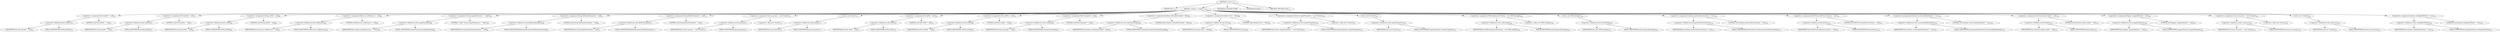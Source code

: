 digraph "&lt;init&gt;" {  
"327" [label = <(METHOD,&lt;init&gt;)<SUB>174</SUB>> ]
"328" [label = <(PARAM,this)<SUB>174</SUB>> ]
"329" [label = <(BLOCK,&lt;empty&gt;,&lt;empty&gt;)<SUB>174</SUB>> ]
"330" [label = <(&lt;operator&gt;.assignment,File destDir = null)<SUB>54</SUB>> ]
"331" [label = <(&lt;operator&gt;.fieldAccess,this.destDir)<SUB>54</SUB>> ]
"332" [label = <(IDENTIFIER,this,File destDir = null)<SUB>54</SUB>> ]
"333" [label = <(FIELD_IDENTIFIER,destDir,destDir)<SUB>54</SUB>> ]
"334" [label = <(LITERAL,null,File destDir = null)<SUB>54</SUB>> ]
"335" [label = <(&lt;operator&gt;.assignment,File baseDir = null)<SUB>57</SUB>> ]
"336" [label = <(&lt;operator&gt;.fieldAccess,this.baseDir)<SUB>57</SUB>> ]
"337" [label = <(IDENTIFIER,this,File baseDir = null)<SUB>57</SUB>> ]
"338" [label = <(FIELD_IDENTIFIER,baseDir,baseDir)<SUB>57</SUB>> ]
"339" [label = <(LITERAL,null,File baseDir = null)<SUB>57</SUB>> ]
"340" [label = <(&lt;operator&gt;.assignment,String xslFile = null)<SUB>60</SUB>> ]
"341" [label = <(&lt;operator&gt;.fieldAccess,this.xslFile)<SUB>60</SUB>> ]
"342" [label = <(IDENTIFIER,this,String xslFile = null)<SUB>60</SUB>> ]
"343" [label = <(FIELD_IDENTIFIER,xslFile,xslFile)<SUB>60</SUB>> ]
"344" [label = <(LITERAL,null,String xslFile = null)<SUB>60</SUB>> ]
"345" [label = <(&lt;operator&gt;.assignment,Resource xslResource = null)<SUB>63</SUB>> ]
"346" [label = <(&lt;operator&gt;.fieldAccess,this.xslResource)<SUB>63</SUB>> ]
"347" [label = <(IDENTIFIER,this,Resource xslResource = null)<SUB>63</SUB>> ]
"348" [label = <(FIELD_IDENTIFIER,xslResource,xslResource)<SUB>63</SUB>> ]
"349" [label = <(LITERAL,null,Resource xslResource = null)<SUB>63</SUB>> ]
"350" [label = <(&lt;operator&gt;.assignment,String targetExtension = &quot;.html&quot;)<SUB>66</SUB>> ]
"351" [label = <(&lt;operator&gt;.fieldAccess,this.targetExtension)<SUB>66</SUB>> ]
"352" [label = <(IDENTIFIER,this,String targetExtension = &quot;.html&quot;)<SUB>66</SUB>> ]
"353" [label = <(FIELD_IDENTIFIER,targetExtension,targetExtension)<SUB>66</SUB>> ]
"354" [label = <(LITERAL,&quot;.html&quot;,String targetExtension = &quot;.html&quot;)<SUB>66</SUB>> ]
"355" [label = <(&lt;operator&gt;.assignment,String fileNameParameter = null)<SUB>69</SUB>> ]
"356" [label = <(&lt;operator&gt;.fieldAccess,this.fileNameParameter)<SUB>69</SUB>> ]
"357" [label = <(IDENTIFIER,this,String fileNameParameter = null)<SUB>69</SUB>> ]
"358" [label = <(FIELD_IDENTIFIER,fileNameParameter,fileNameParameter)<SUB>69</SUB>> ]
"359" [label = <(LITERAL,null,String fileNameParameter = null)<SUB>69</SUB>> ]
"360" [label = <(&lt;operator&gt;.assignment,String fileDirParameter = null)<SUB>72</SUB>> ]
"361" [label = <(&lt;operator&gt;.fieldAccess,this.fileDirParameter)<SUB>72</SUB>> ]
"362" [label = <(IDENTIFIER,this,String fileDirParameter = null)<SUB>72</SUB>> ]
"363" [label = <(FIELD_IDENTIFIER,fileDirParameter,fileDirParameter)<SUB>72</SUB>> ]
"364" [label = <(LITERAL,null,String fileDirParameter = null)<SUB>72</SUB>> ]
"365" [label = <(&lt;operator&gt;.assignment,Vector params = new Vector())<SUB>75</SUB>> ]
"366" [label = <(&lt;operator&gt;.fieldAccess,this.params)<SUB>75</SUB>> ]
"367" [label = <(IDENTIFIER,this,Vector params = new Vector())<SUB>75</SUB>> ]
"368" [label = <(FIELD_IDENTIFIER,params,params)<SUB>75</SUB>> ]
"369" [label = <(&lt;operator&gt;.alloc,new Vector())<SUB>75</SUB>> ]
"370" [label = <(&lt;init&gt;,new Vector())<SUB>75</SUB>> ]
"371" [label = <(&lt;operator&gt;.fieldAccess,this.params)<SUB>75</SUB>> ]
"372" [label = <(IDENTIFIER,this,new Vector())<SUB>75</SUB>> ]
"373" [label = <(FIELD_IDENTIFIER,params,params)<SUB>75</SUB>> ]
"374" [label = <(&lt;operator&gt;.assignment,File inFile = null)<SUB>78</SUB>> ]
"375" [label = <(&lt;operator&gt;.fieldAccess,this.inFile)<SUB>78</SUB>> ]
"376" [label = <(IDENTIFIER,this,File inFile = null)<SUB>78</SUB>> ]
"377" [label = <(FIELD_IDENTIFIER,inFile,inFile)<SUB>78</SUB>> ]
"378" [label = <(LITERAL,null,File inFile = null)<SUB>78</SUB>> ]
"379" [label = <(&lt;operator&gt;.assignment,File outFile = null)<SUB>81</SUB>> ]
"380" [label = <(&lt;operator&gt;.fieldAccess,this.outFile)<SUB>81</SUB>> ]
"381" [label = <(IDENTIFIER,this,File outFile = null)<SUB>81</SUB>> ]
"382" [label = <(FIELD_IDENTIFIER,outFile,outFile)<SUB>81</SUB>> ]
"383" [label = <(LITERAL,null,File outFile = null)<SUB>81</SUB>> ]
"384" [label = <(&lt;operator&gt;.assignment,Path classpath = null)<SUB>87</SUB>> ]
"385" [label = <(&lt;operator&gt;.fieldAccess,this.classpath)<SUB>87</SUB>> ]
"386" [label = <(IDENTIFIER,this,Path classpath = null)<SUB>87</SUB>> ]
"387" [label = <(FIELD_IDENTIFIER,classpath,classpath)<SUB>87</SUB>> ]
"388" [label = <(LITERAL,null,Path classpath = null)<SUB>87</SUB>> ]
"389" [label = <(&lt;operator&gt;.assignment,boolean stylesheetLoaded = false)<SUB>95</SUB>> ]
"390" [label = <(&lt;operator&gt;.fieldAccess,this.stylesheetLoaded)<SUB>95</SUB>> ]
"391" [label = <(IDENTIFIER,this,boolean stylesheetLoaded = false)<SUB>95</SUB>> ]
"392" [label = <(FIELD_IDENTIFIER,stylesheetLoaded,stylesheetLoaded)<SUB>95</SUB>> ]
"393" [label = <(LITERAL,false,boolean stylesheetLoaded = false)<SUB>95</SUB>> ]
"394" [label = <(&lt;operator&gt;.assignment,boolean force = false)<SUB>98</SUB>> ]
"395" [label = <(&lt;operator&gt;.fieldAccess,this.force)<SUB>98</SUB>> ]
"396" [label = <(IDENTIFIER,this,boolean force = false)<SUB>98</SUB>> ]
"397" [label = <(FIELD_IDENTIFIER,force,force)<SUB>98</SUB>> ]
"398" [label = <(LITERAL,false,boolean force = false)<SUB>98</SUB>> ]
"399" [label = <(&lt;operator&gt;.assignment,Vector outputProperties = new Vector())<SUB>101</SUB>> ]
"400" [label = <(&lt;operator&gt;.fieldAccess,this.outputProperties)<SUB>101</SUB>> ]
"401" [label = <(IDENTIFIER,this,Vector outputProperties = new Vector())<SUB>101</SUB>> ]
"402" [label = <(FIELD_IDENTIFIER,outputProperties,outputProperties)<SUB>101</SUB>> ]
"403" [label = <(&lt;operator&gt;.alloc,new Vector())<SUB>101</SUB>> ]
"404" [label = <(&lt;init&gt;,new Vector())<SUB>101</SUB>> ]
"405" [label = <(&lt;operator&gt;.fieldAccess,this.outputProperties)<SUB>101</SUB>> ]
"406" [label = <(IDENTIFIER,this,new Vector())<SUB>101</SUB>> ]
"407" [label = <(FIELD_IDENTIFIER,outputProperties,outputProperties)<SUB>101</SUB>> ]
"408" [label = <(&lt;operator&gt;.assignment,XMLCatalog xmlCatalog = new XMLCatalog())<SUB>104</SUB>> ]
"409" [label = <(&lt;operator&gt;.fieldAccess,this.xmlCatalog)<SUB>104</SUB>> ]
"410" [label = <(IDENTIFIER,this,XMLCatalog xmlCatalog = new XMLCatalog())<SUB>104</SUB>> ]
"411" [label = <(FIELD_IDENTIFIER,xmlCatalog,xmlCatalog)<SUB>104</SUB>> ]
"412" [label = <(&lt;operator&gt;.alloc,new XMLCatalog())<SUB>104</SUB>> ]
"413" [label = <(&lt;init&gt;,new XMLCatalog())<SUB>104</SUB>> ]
"414" [label = <(&lt;operator&gt;.fieldAccess,this.xmlCatalog)<SUB>104</SUB>> ]
"415" [label = <(IDENTIFIER,this,new XMLCatalog())<SUB>104</SUB>> ]
"416" [label = <(FIELD_IDENTIFIER,xmlCatalog,xmlCatalog)<SUB>104</SUB>> ]
"417" [label = <(&lt;operator&gt;.assignment,boolean performDirectoryScan = true)<SUB>118</SUB>> ]
"418" [label = <(&lt;operator&gt;.fieldAccess,this.performDirectoryScan)<SUB>118</SUB>> ]
"419" [label = <(IDENTIFIER,this,boolean performDirectoryScan = true)<SUB>118</SUB>> ]
"420" [label = <(FIELD_IDENTIFIER,performDirectoryScan,performDirectoryScan)<SUB>118</SUB>> ]
"421" [label = <(LITERAL,true,boolean performDirectoryScan = true)<SUB>118</SUB>> ]
"422" [label = <(&lt;operator&gt;.assignment,XSLTProcess$Factory factory = null)<SUB>124</SUB>> ]
"423" [label = <(&lt;operator&gt;.fieldAccess,this.factory)<SUB>124</SUB>> ]
"424" [label = <(IDENTIFIER,this,XSLTProcess$Factory factory = null)<SUB>124</SUB>> ]
"425" [label = <(FIELD_IDENTIFIER,factory,factory)<SUB>124</SUB>> ]
"426" [label = <(LITERAL,null,XSLTProcess$Factory factory = null)<SUB>124</SUB>> ]
"427" [label = <(&lt;operator&gt;.assignment,boolean reuseLoadedStylesheet = true)<SUB>130</SUB>> ]
"428" [label = <(&lt;operator&gt;.fieldAccess,this.reuseLoadedStylesheet)<SUB>130</SUB>> ]
"429" [label = <(IDENTIFIER,this,boolean reuseLoadedStylesheet = true)<SUB>130</SUB>> ]
"430" [label = <(FIELD_IDENTIFIER,reuseLoadedStylesheet,reuseLoadedStylesheet)<SUB>130</SUB>> ]
"431" [label = <(LITERAL,true,boolean reuseLoadedStylesheet = true)<SUB>130</SUB>> ]
"432" [label = <(&lt;operator&gt;.assignment,AntClassLoader loader = null)<SUB>142</SUB>> ]
"433" [label = <(&lt;operator&gt;.fieldAccess,this.loader)<SUB>142</SUB>> ]
"434" [label = <(IDENTIFIER,this,AntClassLoader loader = null)<SUB>142</SUB>> ]
"435" [label = <(FIELD_IDENTIFIER,loader,loader)<SUB>142</SUB>> ]
"436" [label = <(LITERAL,null,AntClassLoader loader = null)<SUB>142</SUB>> ]
"437" [label = <(&lt;operator&gt;.assignment,Mapper mapperElement = null)<SUB>149</SUB>> ]
"438" [label = <(&lt;operator&gt;.fieldAccess,this.mapperElement)<SUB>149</SUB>> ]
"439" [label = <(IDENTIFIER,this,Mapper mapperElement = null)<SUB>149</SUB>> ]
"440" [label = <(FIELD_IDENTIFIER,mapperElement,mapperElement)<SUB>149</SUB>> ]
"441" [label = <(LITERAL,null,Mapper mapperElement = null)<SUB>149</SUB>> ]
"442" [label = <(&lt;operator&gt;.assignment,Union resources = new Union())<SUB>156</SUB>> ]
"443" [label = <(&lt;operator&gt;.fieldAccess,this.resources)<SUB>156</SUB>> ]
"444" [label = <(IDENTIFIER,this,Union resources = new Union())<SUB>156</SUB>> ]
"445" [label = <(FIELD_IDENTIFIER,resources,resources)<SUB>156</SUB>> ]
"446" [label = <(&lt;operator&gt;.alloc,new Union())<SUB>156</SUB>> ]
"447" [label = <(&lt;init&gt;,new Union())<SUB>156</SUB>> ]
"448" [label = <(&lt;operator&gt;.fieldAccess,this.resources)<SUB>156</SUB>> ]
"449" [label = <(IDENTIFIER,this,new Union())<SUB>156</SUB>> ]
"450" [label = <(FIELD_IDENTIFIER,resources,resources)<SUB>156</SUB>> ]
"451" [label = <(&lt;operator&gt;.assignment,boolean useImplicitFileset = true)<SUB>163</SUB>> ]
"452" [label = <(&lt;operator&gt;.fieldAccess,this.useImplicitFileset)<SUB>163</SUB>> ]
"453" [label = <(IDENTIFIER,this,boolean useImplicitFileset = true)<SUB>163</SUB>> ]
"454" [label = <(FIELD_IDENTIFIER,useImplicitFileset,useImplicitFileset)<SUB>163</SUB>> ]
"455" [label = <(LITERAL,true,boolean useImplicitFileset = true)<SUB>163</SUB>> ]
"456" [label = <(MODIFIER,CONSTRUCTOR)> ]
"457" [label = <(MODIFIER,PUBLIC)> ]
"458" [label = <(METHOD_RETURN,void)<SUB>175</SUB>> ]
  "327" -> "328" 
  "327" -> "329" 
  "327" -> "456" 
  "327" -> "457" 
  "327" -> "458" 
  "329" -> "330" 
  "329" -> "335" 
  "329" -> "340" 
  "329" -> "345" 
  "329" -> "350" 
  "329" -> "355" 
  "329" -> "360" 
  "329" -> "365" 
  "329" -> "370" 
  "329" -> "374" 
  "329" -> "379" 
  "329" -> "384" 
  "329" -> "389" 
  "329" -> "394" 
  "329" -> "399" 
  "329" -> "404" 
  "329" -> "408" 
  "329" -> "413" 
  "329" -> "417" 
  "329" -> "422" 
  "329" -> "427" 
  "329" -> "432" 
  "329" -> "437" 
  "329" -> "442" 
  "329" -> "447" 
  "329" -> "451" 
  "330" -> "331" 
  "330" -> "334" 
  "331" -> "332" 
  "331" -> "333" 
  "335" -> "336" 
  "335" -> "339" 
  "336" -> "337" 
  "336" -> "338" 
  "340" -> "341" 
  "340" -> "344" 
  "341" -> "342" 
  "341" -> "343" 
  "345" -> "346" 
  "345" -> "349" 
  "346" -> "347" 
  "346" -> "348" 
  "350" -> "351" 
  "350" -> "354" 
  "351" -> "352" 
  "351" -> "353" 
  "355" -> "356" 
  "355" -> "359" 
  "356" -> "357" 
  "356" -> "358" 
  "360" -> "361" 
  "360" -> "364" 
  "361" -> "362" 
  "361" -> "363" 
  "365" -> "366" 
  "365" -> "369" 
  "366" -> "367" 
  "366" -> "368" 
  "370" -> "371" 
  "371" -> "372" 
  "371" -> "373" 
  "374" -> "375" 
  "374" -> "378" 
  "375" -> "376" 
  "375" -> "377" 
  "379" -> "380" 
  "379" -> "383" 
  "380" -> "381" 
  "380" -> "382" 
  "384" -> "385" 
  "384" -> "388" 
  "385" -> "386" 
  "385" -> "387" 
  "389" -> "390" 
  "389" -> "393" 
  "390" -> "391" 
  "390" -> "392" 
  "394" -> "395" 
  "394" -> "398" 
  "395" -> "396" 
  "395" -> "397" 
  "399" -> "400" 
  "399" -> "403" 
  "400" -> "401" 
  "400" -> "402" 
  "404" -> "405" 
  "405" -> "406" 
  "405" -> "407" 
  "408" -> "409" 
  "408" -> "412" 
  "409" -> "410" 
  "409" -> "411" 
  "413" -> "414" 
  "414" -> "415" 
  "414" -> "416" 
  "417" -> "418" 
  "417" -> "421" 
  "418" -> "419" 
  "418" -> "420" 
  "422" -> "423" 
  "422" -> "426" 
  "423" -> "424" 
  "423" -> "425" 
  "427" -> "428" 
  "427" -> "431" 
  "428" -> "429" 
  "428" -> "430" 
  "432" -> "433" 
  "432" -> "436" 
  "433" -> "434" 
  "433" -> "435" 
  "437" -> "438" 
  "437" -> "441" 
  "438" -> "439" 
  "438" -> "440" 
  "442" -> "443" 
  "442" -> "446" 
  "443" -> "444" 
  "443" -> "445" 
  "447" -> "448" 
  "448" -> "449" 
  "448" -> "450" 
  "451" -> "452" 
  "451" -> "455" 
  "452" -> "453" 
  "452" -> "454" 
}
